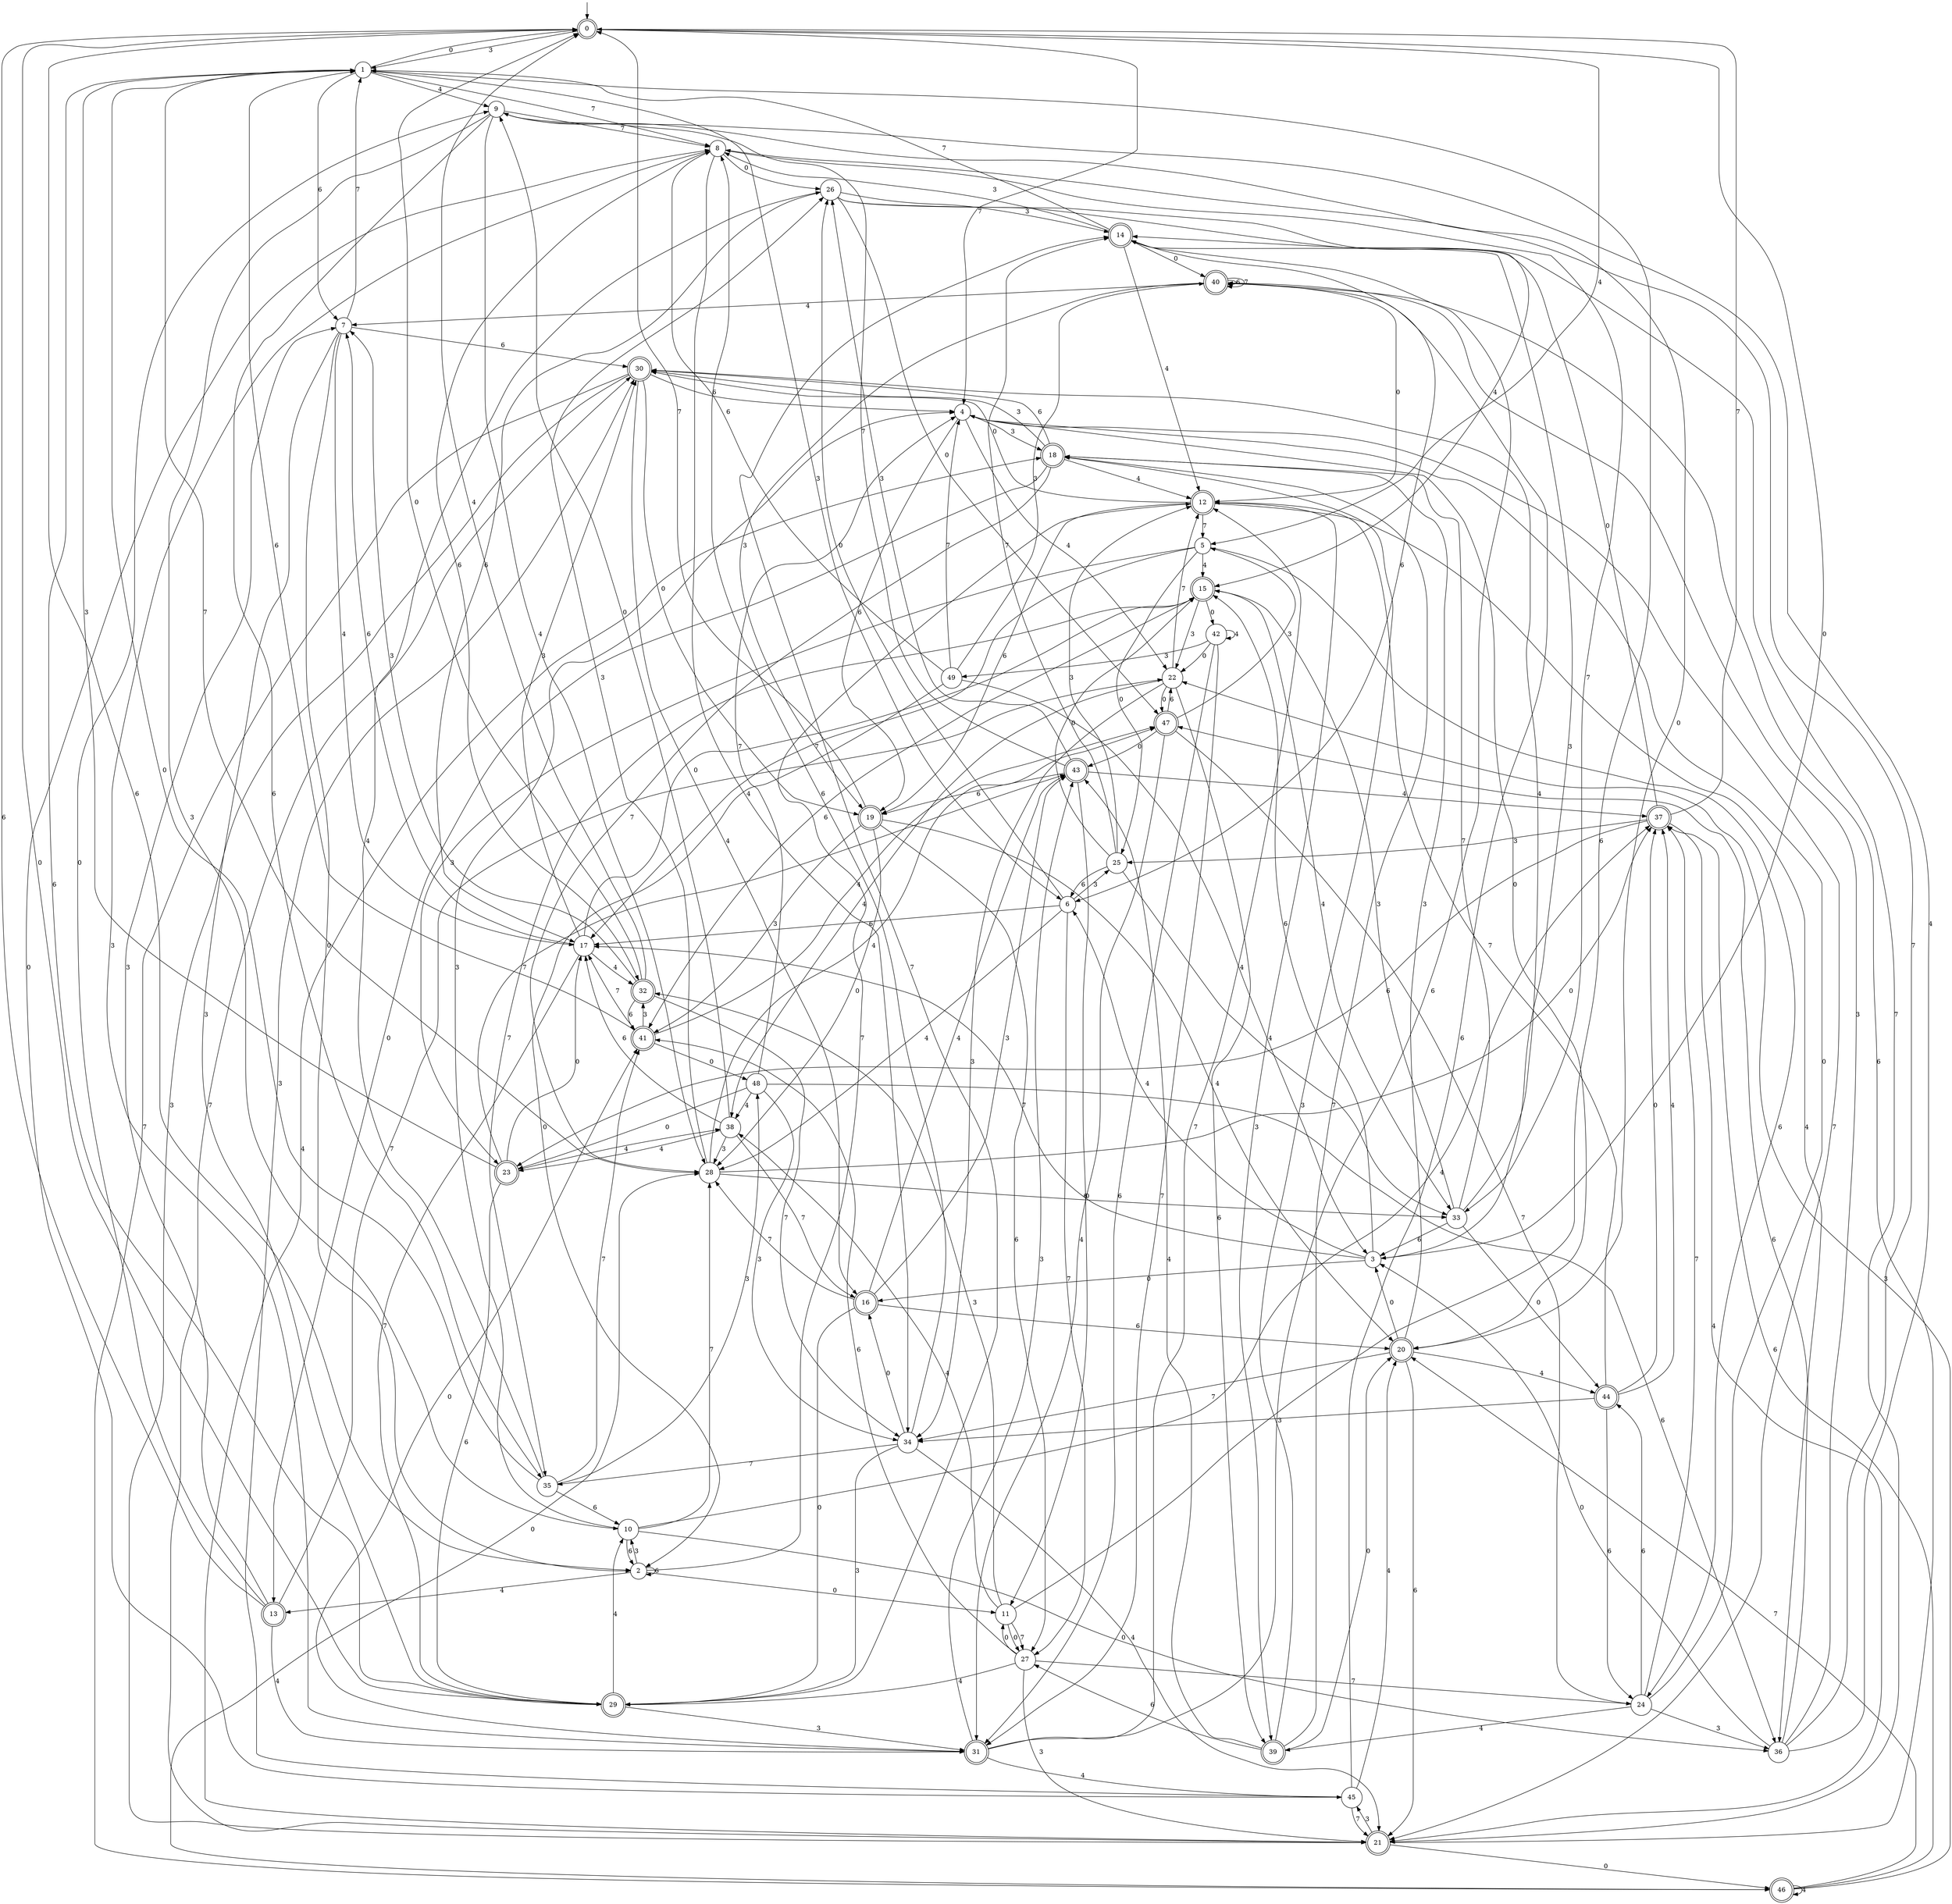 digraph g {

	s0 [shape="doublecircle" label="0"];
	s1 [shape="circle" label="1"];
	s2 [shape="circle" label="2"];
	s3 [shape="circle" label="3"];
	s4 [shape="circle" label="4"];
	s5 [shape="circle" label="5"];
	s6 [shape="circle" label="6"];
	s7 [shape="circle" label="7"];
	s8 [shape="circle" label="8"];
	s9 [shape="circle" label="9"];
	s10 [shape="circle" label="10"];
	s11 [shape="circle" label="11"];
	s12 [shape="doublecircle" label="12"];
	s13 [shape="doublecircle" label="13"];
	s14 [shape="doublecircle" label="14"];
	s15 [shape="doublecircle" label="15"];
	s16 [shape="doublecircle" label="16"];
	s17 [shape="circle" label="17"];
	s18 [shape="doublecircle" label="18"];
	s19 [shape="doublecircle" label="19"];
	s20 [shape="doublecircle" label="20"];
	s21 [shape="doublecircle" label="21"];
	s22 [shape="circle" label="22"];
	s23 [shape="doublecircle" label="23"];
	s24 [shape="circle" label="24"];
	s25 [shape="circle" label="25"];
	s26 [shape="circle" label="26"];
	s27 [shape="circle" label="27"];
	s28 [shape="circle" label="28"];
	s29 [shape="doublecircle" label="29"];
	s30 [shape="doublecircle" label="30"];
	s31 [shape="doublecircle" label="31"];
	s32 [shape="doublecircle" label="32"];
	s33 [shape="circle" label="33"];
	s34 [shape="circle" label="34"];
	s35 [shape="circle" label="35"];
	s36 [shape="circle" label="36"];
	s37 [shape="doublecircle" label="37"];
	s38 [shape="circle" label="38"];
	s39 [shape="doublecircle" label="39"];
	s40 [shape="doublecircle" label="40"];
	s41 [shape="doublecircle" label="41"];
	s42 [shape="circle" label="42"];
	s43 [shape="doublecircle" label="43"];
	s44 [shape="doublecircle" label="44"];
	s45 [shape="circle" label="45"];
	s46 [shape="doublecircle" label="46"];
	s47 [shape="doublecircle" label="47"];
	s48 [shape="circle" label="48"];
	s49 [shape="circle" label="49"];
	s0 -> s1 [label="3"];
	s0 -> s2 [label="6"];
	s0 -> s3 [label="0"];
	s0 -> s4 [label="7"];
	s0 -> s5 [label="4"];
	s1 -> s6 [label="3"];
	s1 -> s7 [label="6"];
	s1 -> s0 [label="0"];
	s1 -> s8 [label="7"];
	s1 -> s9 [label="4"];
	s2 -> s10 [label="3"];
	s2 -> s2 [label="6"];
	s2 -> s11 [label="0"];
	s2 -> s12 [label="7"];
	s2 -> s13 [label="4"];
	s3 -> s14 [label="3"];
	s3 -> s15 [label="6"];
	s3 -> s16 [label="0"];
	s3 -> s17 [label="7"];
	s3 -> s6 [label="4"];
	s4 -> s18 [label="3"];
	s4 -> s19 [label="6"];
	s4 -> s20 [label="0"];
	s4 -> s21 [label="7"];
	s4 -> s22 [label="4"];
	s5 -> s23 [label="3"];
	s5 -> s24 [label="6"];
	s5 -> s25 [label="0"];
	s5 -> s17 [label="7"];
	s5 -> s15 [label="4"];
	s6 -> s25 [label="3"];
	s6 -> s17 [label="6"];
	s6 -> s26 [label="0"];
	s6 -> s27 [label="7"];
	s6 -> s28 [label="4"];
	s7 -> s29 [label="3"];
	s7 -> s30 [label="6"];
	s7 -> s2 [label="0"];
	s7 -> s1 [label="7"];
	s7 -> s17 [label="4"];
	s8 -> s31 [label="3"];
	s8 -> s32 [label="6"];
	s8 -> s26 [label="0"];
	s8 -> s33 [label="7"];
	s8 -> s34 [label="4"];
	s9 -> s10 [label="3"];
	s9 -> s35 [label="6"];
	s9 -> s20 [label="0"];
	s9 -> s8 [label="7"];
	s9 -> s28 [label="4"];
	s10 -> s4 [label="3"];
	s10 -> s2 [label="6"];
	s10 -> s36 [label="0"];
	s10 -> s28 [label="7"];
	s10 -> s37 [label="4"];
	s11 -> s32 [label="3"];
	s11 -> s1 [label="6"];
	s11 -> s27 [label="0"];
	s11 -> s27 [label="7"];
	s11 -> s38 [label="4"];
	s12 -> s39 [label="3"];
	s12 -> s19 [label="6"];
	s12 -> s30 [label="0"];
	s12 -> s5 [label="7"];
	s12 -> s36 [label="4"];
	s13 -> s7 [label="3"];
	s13 -> s0 [label="6"];
	s13 -> s9 [label="0"];
	s13 -> s22 [label="7"];
	s13 -> s31 [label="4"];
	s14 -> s8 [label="3"];
	s14 -> s6 [label="6"];
	s14 -> s40 [label="0"];
	s14 -> s1 [label="7"];
	s14 -> s12 [label="4"];
	s15 -> s22 [label="3"];
	s15 -> s41 [label="6"];
	s15 -> s42 [label="0"];
	s15 -> s35 [label="7"];
	s15 -> s33 [label="4"];
	s16 -> s43 [label="3"];
	s16 -> s20 [label="6"];
	s16 -> s29 [label="0"];
	s16 -> s28 [label="7"];
	s16 -> s43 [label="4"];
	s17 -> s30 [label="3"];
	s17 -> s7 [label="6"];
	s17 -> s15 [label="0"];
	s17 -> s29 [label="7"];
	s17 -> s32 [label="4"];
	s18 -> s30 [label="3"];
	s18 -> s30 [label="6"];
	s18 -> s13 [label="0"];
	s18 -> s28 [label="7"];
	s18 -> s12 [label="4"];
	s19 -> s41 [label="3"];
	s19 -> s27 [label="6"];
	s19 -> s28 [label="0"];
	s19 -> s0 [label="7"];
	s19 -> s20 [label="4"];
	s20 -> s18 [label="3"];
	s20 -> s21 [label="6"];
	s20 -> s3 [label="0"];
	s20 -> s34 [label="7"];
	s20 -> s44 [label="4"];
	s21 -> s45 [label="3"];
	s21 -> s40 [label="6"];
	s21 -> s46 [label="0"];
	s21 -> s30 [label="7"];
	s21 -> s18 [label="4"];
	s22 -> s34 [label="3"];
	s22 -> s39 [label="6"];
	s22 -> s47 [label="0"];
	s22 -> s12 [label="7"];
	s22 -> s38 [label="4"];
	s23 -> s1 [label="3"];
	s23 -> s29 [label="6"];
	s23 -> s17 [label="0"];
	s23 -> s43 [label="7"];
	s23 -> s38 [label="4"];
	s24 -> s36 [label="3"];
	s24 -> s44 [label="6"];
	s24 -> s4 [label="0"];
	s24 -> s37 [label="7"];
	s24 -> s39 [label="4"];
	s25 -> s12 [label="3"];
	s25 -> s6 [label="6"];
	s25 -> s15 [label="0"];
	s25 -> s14 [label="7"];
	s25 -> s33 [label="4"];
	s26 -> s14 [label="3"];
	s26 -> s17 [label="6"];
	s26 -> s47 [label="0"];
	s26 -> s21 [label="7"];
	s26 -> s15 [label="4"];
	s27 -> s21 [label="3"];
	s27 -> s41 [label="6"];
	s27 -> s11 [label="0"];
	s27 -> s24 [label="7"];
	s27 -> s29 [label="4"];
	s28 -> s26 [label="3"];
	s28 -> s33 [label="6"];
	s28 -> s37 [label="0"];
	s28 -> s1 [label="7"];
	s28 -> s47 [label="4"];
	s29 -> s31 [label="3"];
	s29 -> s1 [label="6"];
	s29 -> s0 [label="0"];
	s29 -> s14 [label="7"];
	s29 -> s10 [label="4"];
	s30 -> s21 [label="3"];
	s30 -> s4 [label="6"];
	s30 -> s19 [label="0"];
	s30 -> s46 [label="7"];
	s30 -> s16 [label="4"];
	s31 -> s43 [label="3"];
	s31 -> s14 [label="6"];
	s31 -> s41 [label="0"];
	s31 -> s12 [label="7"];
	s31 -> s45 [label="4"];
	s32 -> s7 [label="3"];
	s32 -> s41 [label="6"];
	s32 -> s0 [label="0"];
	s32 -> s34 [label="7"];
	s32 -> s0 [label="4"];
	s33 -> s15 [label="3"];
	s33 -> s3 [label="6"];
	s33 -> s44 [label="0"];
	s33 -> s18 [label="7"];
	s33 -> s30 [label="4"];
	s34 -> s29 [label="3"];
	s34 -> s8 [label="6"];
	s34 -> s16 [label="0"];
	s34 -> s35 [label="7"];
	s34 -> s21 [label="4"];
	s35 -> s48 [label="3"];
	s35 -> s10 [label="6"];
	s35 -> s1 [label="0"];
	s35 -> s41 [label="7"];
	s35 -> s26 [label="4"];
	s36 -> s40 [label="3"];
	s36 -> s47 [label="6"];
	s36 -> s3 [label="0"];
	s36 -> s8 [label="7"];
	s36 -> s9 [label="4"];
	s37 -> s25 [label="3"];
	s37 -> s23 [label="6"];
	s37 -> s14 [label="0"];
	s37 -> s0 [label="7"];
	s37 -> s21 [label="4"];
	s38 -> s28 [label="3"];
	s38 -> s17 [label="6"];
	s38 -> s9 [label="0"];
	s38 -> s16 [label="7"];
	s38 -> s23 [label="4"];
	s39 -> s18 [label="3"];
	s39 -> s27 [label="6"];
	s39 -> s20 [label="0"];
	s39 -> s18 [label="7"];
	s39 -> s43 [label="4"];
	s40 -> s19 [label="3"];
	s40 -> s40 [label="6"];
	s40 -> s12 [label="0"];
	s40 -> s40 [label="7"];
	s40 -> s7 [label="4"];
	s41 -> s32 [label="3"];
	s41 -> s1 [label="6"];
	s41 -> s48 [label="0"];
	s41 -> s17 [label="7"];
	s41 -> s47 [label="4"];
	s42 -> s49 [label="3"];
	s42 -> s31 [label="6"];
	s42 -> s22 [label="0"];
	s42 -> s31 [label="7"];
	s42 -> s42 [label="4"];
	s43 -> s26 [label="3"];
	s43 -> s19 [label="6"];
	s43 -> s11 [label="0"];
	s43 -> s9 [label="7"];
	s43 -> s37 [label="4"];
	s44 -> s34 [label="3"];
	s44 -> s24 [label="6"];
	s44 -> s37 [label="0"];
	s44 -> s12 [label="7"];
	s44 -> s37 [label="4"];
	s45 -> s30 [label="3"];
	s45 -> s40 [label="6"];
	s45 -> s8 [label="0"];
	s45 -> s21 [label="7"];
	s45 -> s20 [label="4"];
	s46 -> s22 [label="3"];
	s46 -> s37 [label="6"];
	s46 -> s28 [label="0"];
	s46 -> s20 [label="7"];
	s46 -> s46 [label="4"];
	s47 -> s5 [label="3"];
	s47 -> s22 [label="6"];
	s47 -> s43 [label="0"];
	s47 -> s24 [label="7"];
	s47 -> s31 [label="4"];
	s48 -> s34 [label="3"];
	s48 -> s36 [label="6"];
	s48 -> s23 [label="0"];
	s48 -> s4 [label="7"];
	s48 -> s38 [label="4"];
	s49 -> s40 [label="3"];
	s49 -> s8 [label="6"];
	s49 -> s2 [label="0"];
	s49 -> s4 [label="7"];
	s49 -> s3 [label="4"];

__start0 [label="" shape="none" width="0" height="0"];
__start0 -> s0;

}
